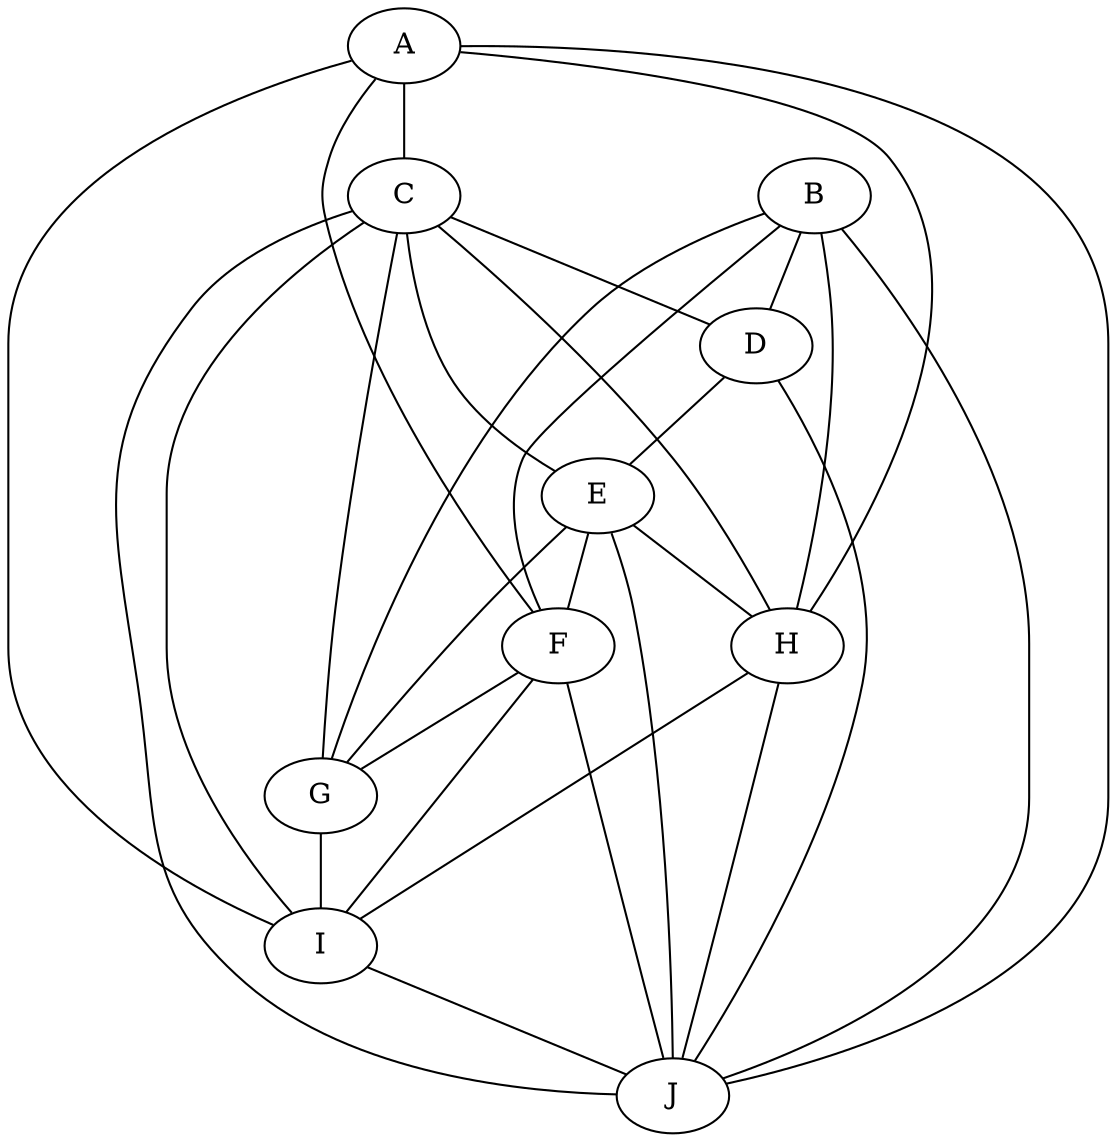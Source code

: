 strict graph {
A;
B;
C;
D;
E;
F;
G;
H;
I;
J;
A -- C [weight=10];
A -- F [weight=4];
A -- H [weight=9];
A -- I [weight=6];
A -- J [weight=8];
B -- D [weight=1];
B -- F [weight=9];
B -- G [weight=4];
B -- H [weight=10];
B -- J [weight=4];
C -- D [weight=5];
C -- E [weight=8];
C -- G [weight=4];
C -- H [weight=6];
C -- I [weight=8];
C -- J [weight=2];
D -- E [weight=5];
D -- J [weight=4];
E -- F [weight=3];
E -- G [weight=2];
E -- H [weight=8];
E -- J [weight=9];
F -- G [weight=6];
F -- I [weight=4];
F -- J [weight=8];
G -- I [weight=6];
H -- I [weight=4];
H -- J [weight=7];
I -- J [weight=7];
}
